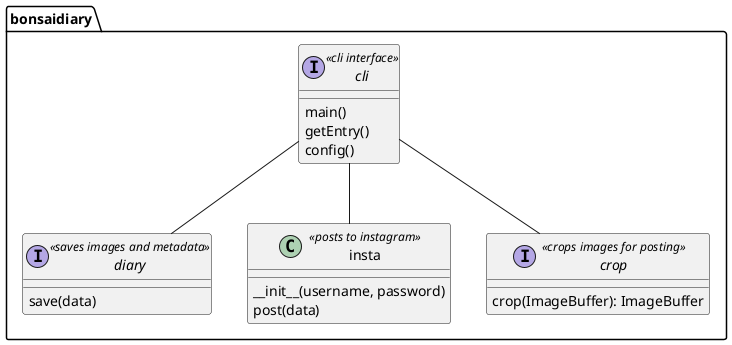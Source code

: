 @startuml design

package bonsaidiary {

	interface cli <<cli interface>> {
		main()
		getEntry()
		config()
	}

	interface diary <<saves images and metadata>> {
		save(data)
	}

	class insta <<posts to instagram>> {
		__init__(username, password)
		post(data)
	}

	interface crop <<crops images for posting>> {
		crop(ImageBuffer): ImageBuffer
	}

	cli -d- diary
	cli-d- insta
	cli -d- crop

}

@enduml

